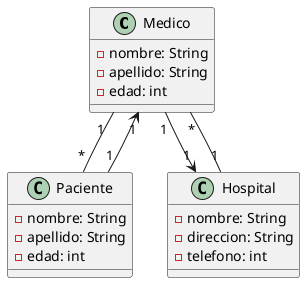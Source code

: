 @startuml

class Medico{
-nombre: String
-apellido: String
-edad: int
}
class Paciente{
-nombre: String
-apellido: String
-edad: int

}
class Hospital{
-nombre: String
-direccion: String
-telefono: int
}

Medico " 1 " -- "*" Paciente
Paciente "1" --> "1" Medico


Medico "1" --> "1" Hospital
Hospital "1" -- "*" Medico


@enduml